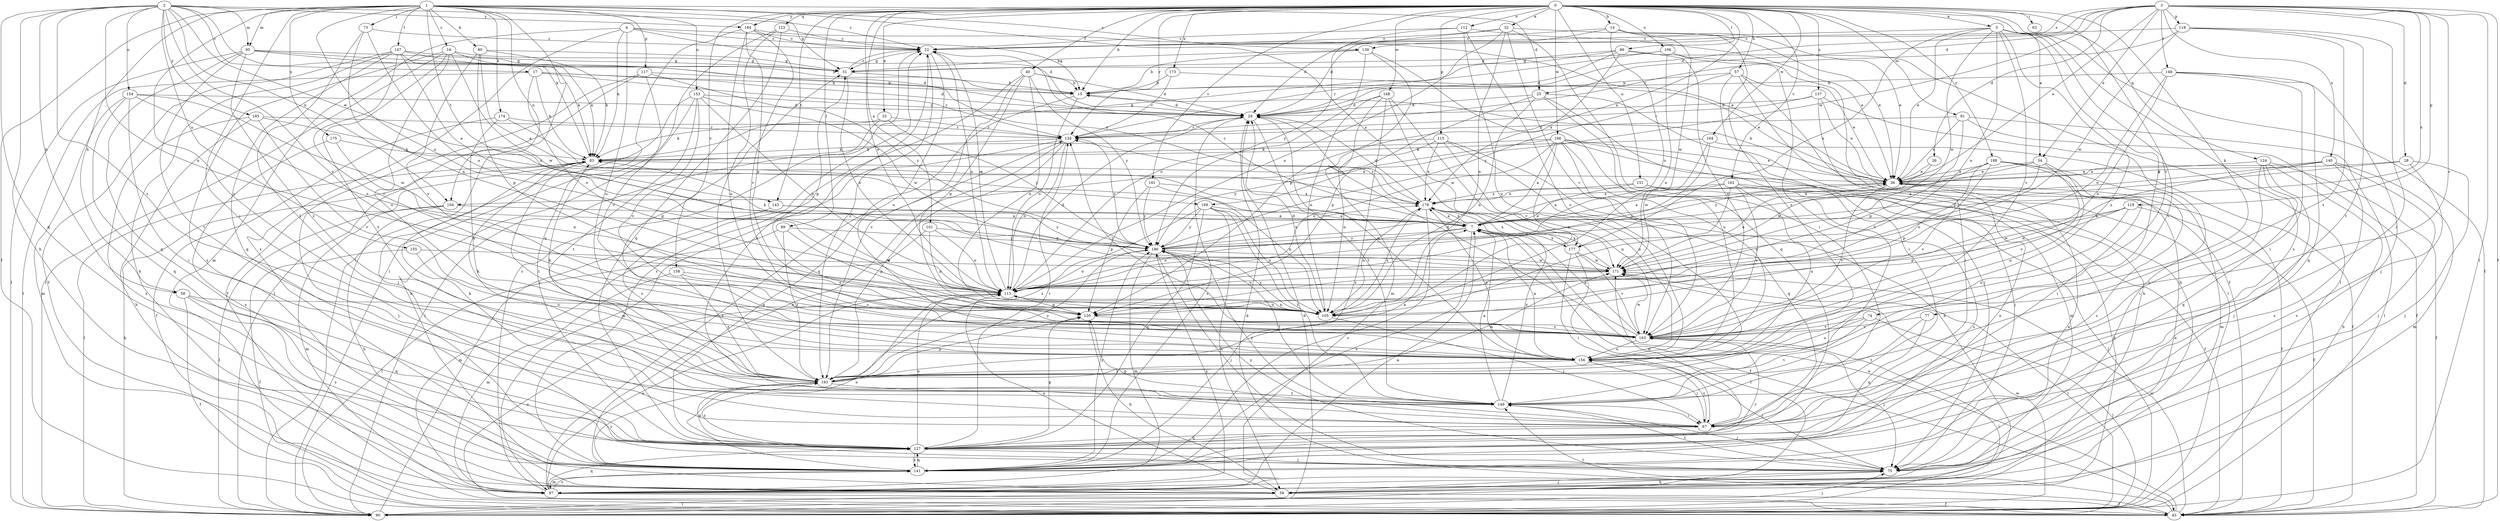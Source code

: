 strict digraph  {
0;
1;
2;
3;
4;
5;
7;
14;
15;
16;
17;
22;
25;
26;
28;
29;
32;
33;
34;
36;
40;
43;
51;
57;
58;
59;
63;
67;
73;
74;
75;
77;
80;
83;
86;
89;
90;
91;
95;
97;
101;
104;
105;
106;
112;
113;
115;
117;
118;
119;
120;
123;
124;
127;
134;
137;
139;
140;
141;
143;
147;
148;
149;
151;
153;
154;
155;
156;
158;
161;
162;
163;
164;
166;
168;
169;
171;
173;
174;
175;
177;
178;
184;
185;
186;
188;
193;
0 -> 5  [label=a];
0 -> 14  [label=b];
0 -> 15  [label=b];
0 -> 32  [label=e];
0 -> 33  [label=e];
0 -> 34  [label=e];
0 -> 40  [label=f];
0 -> 57  [label=h];
0 -> 63  [label=i];
0 -> 77  [label=k];
0 -> 86  [label=l];
0 -> 89  [label=l];
0 -> 91  [label=m];
0 -> 101  [label=n];
0 -> 104  [label=n];
0 -> 106  [label=o];
0 -> 112  [label=o];
0 -> 113  [label=o];
0 -> 115  [label=p];
0 -> 123  [label=q];
0 -> 124  [label=q];
0 -> 134  [label=r];
0 -> 137  [label=s];
0 -> 143  [label=t];
0 -> 151  [label=u];
0 -> 158  [label=v];
0 -> 161  [label=v];
0 -> 162  [label=v];
0 -> 163  [label=v];
0 -> 164  [label=w];
0 -> 166  [label=w];
0 -> 168  [label=w];
0 -> 173  [label=x];
0 -> 184  [label=y];
0 -> 188  [label=z];
1 -> 16  [label=c];
1 -> 25  [label=d];
1 -> 43  [label=f];
1 -> 51  [label=g];
1 -> 58  [label=h];
1 -> 67  [label=i];
1 -> 73  [label=j];
1 -> 80  [label=k];
1 -> 90  [label=l];
1 -> 95  [label=m];
1 -> 104  [label=n];
1 -> 113  [label=o];
1 -> 117  [label=p];
1 -> 139  [label=s];
1 -> 143  [label=t];
1 -> 147  [label=t];
1 -> 153  [label=u];
1 -> 174  [label=x];
1 -> 175  [label=x];
1 -> 177  [label=x];
1 -> 193  [label=z];
2 -> 17  [label=c];
2 -> 22  [label=c];
2 -> 58  [label=h];
2 -> 59  [label=h];
2 -> 83  [label=k];
2 -> 95  [label=m];
2 -> 104  [label=n];
2 -> 105  [label=n];
2 -> 127  [label=q];
2 -> 154  [label=u];
2 -> 155  [label=u];
2 -> 163  [label=v];
2 -> 169  [label=w];
2 -> 184  [label=y];
2 -> 185  [label=y];
2 -> 193  [label=z];
3 -> 25  [label=d];
3 -> 26  [label=d];
3 -> 28  [label=d];
3 -> 29  [label=d];
3 -> 34  [label=e];
3 -> 36  [label=e];
3 -> 43  [label=f];
3 -> 90  [label=l];
3 -> 118  [label=p];
3 -> 119  [label=p];
3 -> 139  [label=s];
3 -> 140  [label=s];
3 -> 148  [label=t];
3 -> 163  [label=v];
3 -> 169  [label=w];
3 -> 177  [label=x];
4 -> 15  [label=b];
4 -> 22  [label=c];
4 -> 29  [label=d];
4 -> 83  [label=k];
4 -> 97  [label=m];
4 -> 141  [label=s];
4 -> 156  [label=u];
5 -> 22  [label=c];
5 -> 36  [label=e];
5 -> 43  [label=f];
5 -> 74  [label=j];
5 -> 113  [label=o];
5 -> 141  [label=s];
5 -> 149  [label=t];
5 -> 163  [label=v];
5 -> 171  [label=w];
5 -> 177  [label=x];
5 -> 193  [label=z];
7 -> 22  [label=c];
7 -> 43  [label=f];
7 -> 113  [label=o];
7 -> 141  [label=s];
7 -> 177  [label=x];
7 -> 178  [label=x];
7 -> 186  [label=y];
14 -> 22  [label=c];
14 -> 29  [label=d];
14 -> 36  [label=e];
14 -> 113  [label=o];
14 -> 171  [label=w];
14 -> 193  [label=z];
15 -> 29  [label=d];
15 -> 113  [label=o];
15 -> 127  [label=q];
16 -> 15  [label=b];
16 -> 51  [label=g];
16 -> 90  [label=l];
16 -> 141  [label=s];
16 -> 149  [label=t];
16 -> 156  [label=u];
16 -> 171  [label=w];
17 -> 15  [label=b];
17 -> 29  [label=d];
17 -> 83  [label=k];
17 -> 90  [label=l];
17 -> 113  [label=o];
17 -> 134  [label=r];
22 -> 51  [label=g];
22 -> 113  [label=o];
22 -> 156  [label=u];
22 -> 193  [label=z];
25 -> 29  [label=d];
25 -> 59  [label=h];
25 -> 75  [label=j];
25 -> 105  [label=n];
25 -> 120  [label=p];
25 -> 156  [label=u];
26 -> 36  [label=e];
26 -> 186  [label=y];
28 -> 36  [label=e];
28 -> 75  [label=j];
28 -> 141  [label=s];
28 -> 186  [label=y];
29 -> 134  [label=r];
29 -> 141  [label=s];
29 -> 149  [label=t];
29 -> 156  [label=u];
32 -> 22  [label=c];
32 -> 29  [label=d];
32 -> 36  [label=e];
32 -> 67  [label=i];
32 -> 105  [label=n];
32 -> 113  [label=o];
32 -> 163  [label=v];
33 -> 83  [label=k];
33 -> 90  [label=l];
33 -> 134  [label=r];
33 -> 186  [label=y];
34 -> 7  [label=a];
34 -> 36  [label=e];
34 -> 113  [label=o];
34 -> 156  [label=u];
34 -> 163  [label=v];
36 -> 15  [label=b];
36 -> 43  [label=f];
36 -> 163  [label=v];
36 -> 178  [label=x];
40 -> 15  [label=b];
40 -> 29  [label=d];
40 -> 105  [label=n];
40 -> 120  [label=p];
40 -> 141  [label=s];
40 -> 186  [label=y];
40 -> 193  [label=z];
43 -> 7  [label=a];
43 -> 29  [label=d];
43 -> 113  [label=o];
43 -> 149  [label=t];
43 -> 171  [label=w];
51 -> 15  [label=b];
51 -> 22  [label=c];
51 -> 113  [label=o];
57 -> 15  [label=b];
57 -> 36  [label=e];
57 -> 59  [label=h];
57 -> 67  [label=i];
57 -> 90  [label=l];
57 -> 186  [label=y];
58 -> 43  [label=f];
58 -> 105  [label=n];
58 -> 127  [label=q];
58 -> 141  [label=s];
59 -> 43  [label=f];
59 -> 75  [label=j];
59 -> 90  [label=l];
59 -> 113  [label=o];
67 -> 22  [label=c];
67 -> 83  [label=k];
67 -> 120  [label=p];
67 -> 127  [label=q];
67 -> 156  [label=u];
67 -> 171  [label=w];
67 -> 186  [label=y];
73 -> 22  [label=c];
73 -> 105  [label=n];
73 -> 113  [label=o];
73 -> 149  [label=t];
74 -> 90  [label=l];
74 -> 149  [label=t];
74 -> 156  [label=u];
74 -> 163  [label=v];
75 -> 36  [label=e];
75 -> 59  [label=h];
75 -> 149  [label=t];
75 -> 186  [label=y];
77 -> 127  [label=q];
77 -> 149  [label=t];
77 -> 163  [label=v];
80 -> 7  [label=a];
80 -> 51  [label=g];
80 -> 83  [label=k];
80 -> 120  [label=p];
80 -> 163  [label=v];
83 -> 36  [label=e];
83 -> 75  [label=j];
83 -> 90  [label=l];
83 -> 193  [label=z];
86 -> 29  [label=d];
86 -> 51  [label=g];
86 -> 83  [label=k];
86 -> 90  [label=l];
86 -> 163  [label=v];
86 -> 178  [label=x];
89 -> 97  [label=m];
89 -> 120  [label=p];
89 -> 186  [label=y];
89 -> 193  [label=z];
90 -> 22  [label=c];
90 -> 29  [label=d];
90 -> 75  [label=j];
90 -> 83  [label=k];
90 -> 171  [label=w];
91 -> 36  [label=e];
91 -> 43  [label=f];
91 -> 90  [label=l];
91 -> 120  [label=p];
91 -> 134  [label=r];
95 -> 29  [label=d];
95 -> 51  [label=g];
95 -> 83  [label=k];
95 -> 90  [label=l];
95 -> 127  [label=q];
95 -> 149  [label=t];
95 -> 193  [label=z];
97 -> 7  [label=a];
97 -> 22  [label=c];
97 -> 36  [label=e];
97 -> 43  [label=f];
97 -> 113  [label=o];
97 -> 127  [label=q];
97 -> 134  [label=r];
97 -> 141  [label=s];
97 -> 186  [label=y];
101 -> 90  [label=l];
101 -> 105  [label=n];
101 -> 113  [label=o];
101 -> 186  [label=y];
104 -> 7  [label=a];
104 -> 59  [label=h];
104 -> 90  [label=l];
104 -> 97  [label=m];
105 -> 29  [label=d];
105 -> 67  [label=i];
105 -> 113  [label=o];
105 -> 178  [label=x];
105 -> 186  [label=y];
106 -> 43  [label=f];
106 -> 51  [label=g];
106 -> 105  [label=n];
106 -> 134  [label=r];
106 -> 149  [label=t];
112 -> 22  [label=c];
112 -> 36  [label=e];
112 -> 156  [label=u];
112 -> 186  [label=y];
112 -> 193  [label=z];
113 -> 22  [label=c];
113 -> 29  [label=d];
113 -> 105  [label=n];
113 -> 120  [label=p];
115 -> 59  [label=h];
115 -> 83  [label=k];
115 -> 105  [label=n];
115 -> 127  [label=q];
115 -> 156  [label=u];
115 -> 178  [label=x];
117 -> 15  [label=b];
117 -> 43  [label=f];
117 -> 90  [label=l];
117 -> 163  [label=v];
117 -> 186  [label=y];
118 -> 22  [label=c];
118 -> 67  [label=i];
118 -> 134  [label=r];
118 -> 149  [label=t];
118 -> 171  [label=w];
118 -> 193  [label=z];
119 -> 7  [label=a];
119 -> 43  [label=f];
119 -> 120  [label=p];
119 -> 156  [label=u];
119 -> 171  [label=w];
120 -> 51  [label=g];
120 -> 59  [label=h];
120 -> 163  [label=v];
123 -> 22  [label=c];
123 -> 90  [label=l];
123 -> 127  [label=q];
123 -> 193  [label=z];
124 -> 36  [label=e];
124 -> 43  [label=f];
124 -> 59  [label=h];
124 -> 67  [label=i];
124 -> 75  [label=j];
124 -> 127  [label=q];
127 -> 36  [label=e];
127 -> 75  [label=j];
127 -> 113  [label=o];
127 -> 120  [label=p];
127 -> 134  [label=r];
127 -> 141  [label=s];
127 -> 193  [label=z];
134 -> 83  [label=k];
134 -> 97  [label=m];
134 -> 113  [label=o];
134 -> 141  [label=s];
134 -> 193  [label=z];
137 -> 29  [label=d];
137 -> 36  [label=e];
137 -> 67  [label=i];
137 -> 75  [label=j];
137 -> 134  [label=r];
139 -> 15  [label=b];
139 -> 51  [label=g];
139 -> 113  [label=o];
139 -> 120  [label=p];
139 -> 127  [label=q];
140 -> 7  [label=a];
140 -> 36  [label=e];
140 -> 75  [label=j];
140 -> 97  [label=m];
140 -> 105  [label=n];
140 -> 141  [label=s];
141 -> 97  [label=m];
141 -> 113  [label=o];
141 -> 127  [label=q];
141 -> 163  [label=v];
141 -> 186  [label=y];
143 -> 7  [label=a];
143 -> 186  [label=y];
143 -> 193  [label=z];
147 -> 7  [label=a];
147 -> 43  [label=f];
147 -> 51  [label=g];
147 -> 59  [label=h];
147 -> 83  [label=k];
147 -> 127  [label=q];
147 -> 163  [label=v];
147 -> 178  [label=x];
148 -> 15  [label=b];
148 -> 67  [label=i];
148 -> 75  [label=j];
148 -> 105  [label=n];
148 -> 113  [label=o];
148 -> 127  [label=q];
149 -> 7  [label=a];
149 -> 67  [label=i];
149 -> 75  [label=j];
149 -> 178  [label=x];
151 -> 7  [label=a];
151 -> 90  [label=l];
151 -> 141  [label=s];
151 -> 178  [label=x];
153 -> 29  [label=d];
153 -> 59  [label=h];
153 -> 75  [label=j];
153 -> 113  [label=o];
153 -> 149  [label=t];
153 -> 163  [label=v];
153 -> 171  [label=w];
154 -> 29  [label=d];
154 -> 67  [label=i];
154 -> 97  [label=m];
154 -> 113  [label=o];
154 -> 127  [label=q];
154 -> 171  [label=w];
155 -> 43  [label=f];
155 -> 156  [label=u];
155 -> 171  [label=w];
156 -> 7  [label=a];
156 -> 51  [label=g];
156 -> 67  [label=i];
156 -> 75  [label=j];
156 -> 83  [label=k];
156 -> 178  [label=x];
156 -> 193  [label=z];
158 -> 97  [label=m];
158 -> 113  [label=o];
158 -> 163  [label=v];
158 -> 193  [label=z];
161 -> 105  [label=n];
161 -> 120  [label=p];
161 -> 178  [label=x];
161 -> 186  [label=y];
162 -> 7  [label=a];
162 -> 43  [label=f];
162 -> 59  [label=h];
162 -> 105  [label=n];
162 -> 156  [label=u];
162 -> 163  [label=v];
162 -> 178  [label=x];
163 -> 7  [label=a];
163 -> 29  [label=d];
163 -> 75  [label=j];
163 -> 90  [label=l];
163 -> 134  [label=r];
163 -> 156  [label=u];
163 -> 171  [label=w];
164 -> 43  [label=f];
164 -> 83  [label=k];
164 -> 113  [label=o];
164 -> 171  [label=w];
166 -> 7  [label=a];
166 -> 36  [label=e];
166 -> 75  [label=j];
166 -> 83  [label=k];
166 -> 97  [label=m];
166 -> 105  [label=n];
166 -> 113  [label=o];
166 -> 156  [label=u];
166 -> 163  [label=v];
166 -> 186  [label=y];
168 -> 29  [label=d];
168 -> 97  [label=m];
168 -> 105  [label=n];
168 -> 141  [label=s];
168 -> 163  [label=v];
168 -> 171  [label=w];
169 -> 7  [label=a];
169 -> 59  [label=h];
169 -> 105  [label=n];
169 -> 127  [label=q];
169 -> 149  [label=t];
169 -> 186  [label=y];
169 -> 193  [label=z];
171 -> 36  [label=e];
171 -> 90  [label=l];
171 -> 113  [label=o];
171 -> 178  [label=x];
173 -> 15  [label=b];
173 -> 36  [label=e];
173 -> 134  [label=r];
174 -> 7  [label=a];
174 -> 43  [label=f];
174 -> 134  [label=r];
174 -> 156  [label=u];
175 -> 83  [label=k];
175 -> 105  [label=n];
175 -> 141  [label=s];
177 -> 67  [label=i];
177 -> 90  [label=l];
177 -> 163  [label=v];
177 -> 171  [label=w];
177 -> 178  [label=x];
178 -> 7  [label=a];
178 -> 29  [label=d];
178 -> 105  [label=n];
178 -> 134  [label=r];
178 -> 141  [label=s];
184 -> 22  [label=c];
184 -> 36  [label=e];
184 -> 120  [label=p];
184 -> 127  [label=q];
184 -> 156  [label=u];
184 -> 163  [label=v];
185 -> 59  [label=h];
185 -> 134  [label=r];
185 -> 141  [label=s];
185 -> 163  [label=v];
185 -> 178  [label=x];
186 -> 36  [label=e];
186 -> 75  [label=j];
186 -> 83  [label=k];
186 -> 97  [label=m];
186 -> 113  [label=o];
186 -> 134  [label=r];
186 -> 149  [label=t];
186 -> 171  [label=w];
186 -> 178  [label=x];
188 -> 36  [label=e];
188 -> 67  [label=i];
188 -> 97  [label=m];
188 -> 120  [label=p];
188 -> 141  [label=s];
188 -> 163  [label=v];
188 -> 171  [label=w];
193 -> 7  [label=a];
193 -> 83  [label=k];
193 -> 120  [label=p];
193 -> 127  [label=q];
193 -> 141  [label=s];
193 -> 149  [label=t];
193 -> 171  [label=w];
193 -> 186  [label=y];
}
